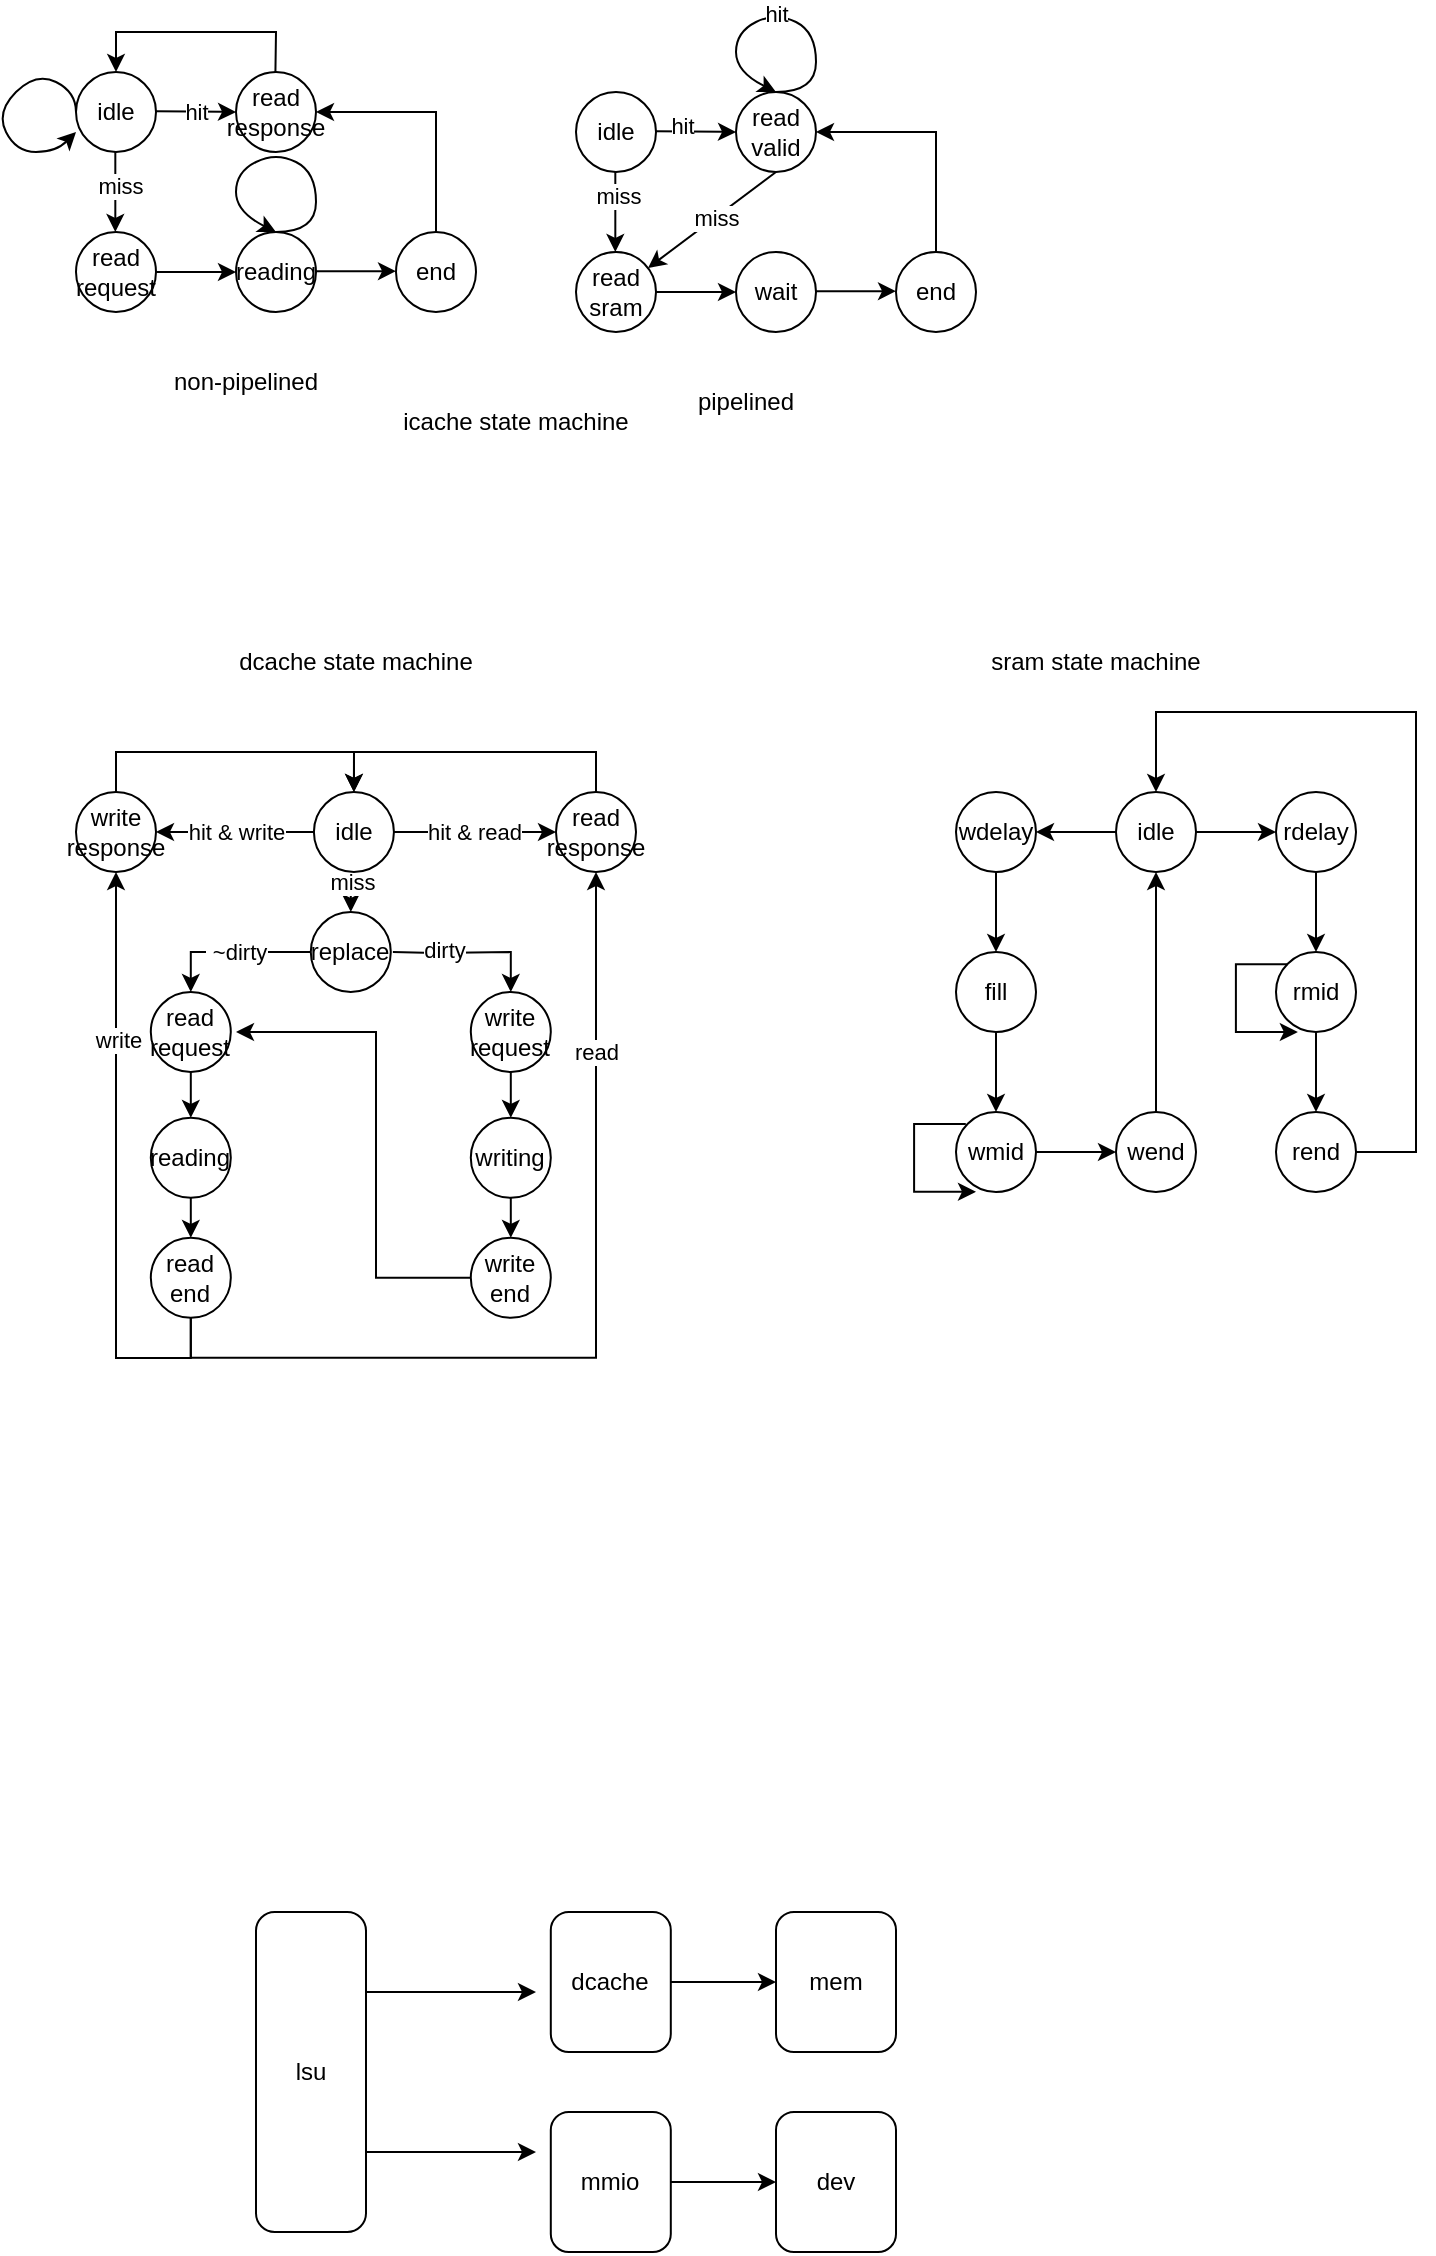 <mxfile version="22.1.5" type="github">
  <diagram name="Page-1" id="6IvI2dqGOkwv_t9zODMt">
    <mxGraphModel dx="1903" dy="867" grid="1" gridSize="10" guides="1" tooltips="0" connect="1" arrows="1" fold="1" page="1" pageScale="1" pageWidth="827" pageHeight="1169" math="0" shadow="0">
      <root>
        <mxCell id="0" />
        <mxCell id="1" parent="0" />
        <mxCell id="MyRoPme_2_f_XvVONNtD-1" value="idle" style="ellipse;whiteSpace=wrap;html=1;aspect=fixed;" parent="1" vertex="1">
          <mxGeometry x="120" y="160" width="40" height="40" as="geometry" />
        </mxCell>
        <mxCell id="MyRoPme_2_f_XvVONNtD-4" value="read response" style="ellipse;whiteSpace=wrap;html=1;aspect=fixed;" parent="1" vertex="1">
          <mxGeometry x="200" y="160" width="40" height="40" as="geometry" />
        </mxCell>
        <mxCell id="MyRoPme_2_f_XvVONNtD-5" value="read request" style="ellipse;whiteSpace=wrap;html=1;aspect=fixed;" parent="1" vertex="1">
          <mxGeometry x="120" y="240" width="40" height="40" as="geometry" />
        </mxCell>
        <mxCell id="MyRoPme_2_f_XvVONNtD-6" value="reading" style="ellipse;whiteSpace=wrap;html=1;aspect=fixed;" parent="1" vertex="1">
          <mxGeometry x="200" y="240" width="40" height="40" as="geometry" />
        </mxCell>
        <mxCell id="MyRoPme_2_f_XvVONNtD-7" value="end" style="ellipse;whiteSpace=wrap;html=1;aspect=fixed;" parent="1" vertex="1">
          <mxGeometry x="280" y="240" width="40" height="40" as="geometry" />
        </mxCell>
        <mxCell id="MyRoPme_2_f_XvVONNtD-8" value="" style="edgeStyle=none;orthogonalLoop=1;jettySize=auto;html=1;rounded=0;entryX=0;entryY=0.5;entryDx=0;entryDy=0;" parent="1" target="MyRoPme_2_f_XvVONNtD-4" edge="1">
          <mxGeometry width="80" relative="1" as="geometry">
            <mxPoint x="160" y="179.58" as="sourcePoint" />
            <mxPoint x="180" y="180" as="targetPoint" />
            <Array as="points" />
          </mxGeometry>
        </mxCell>
        <mxCell id="MyRoPme_2_f_XvVONNtD-33" value="hit" style="edgeLabel;html=1;align=center;verticalAlign=middle;resizable=0;points=[];" parent="MyRoPme_2_f_XvVONNtD-8" vertex="1" connectable="0">
          <mxGeometry x="0.228" relative="1" as="geometry">
            <mxPoint x="-5" as="offset" />
          </mxGeometry>
        </mxCell>
        <mxCell id="MyRoPme_2_f_XvVONNtD-15" value="" style="edgeStyle=none;orthogonalLoop=1;jettySize=auto;html=1;rounded=0;entryX=0.5;entryY=0;entryDx=0;entryDy=0;" parent="1" target="MyRoPme_2_f_XvVONNtD-1" edge="1">
          <mxGeometry width="80" relative="1" as="geometry">
            <mxPoint x="219.71" y="160" as="sourcePoint" />
            <mxPoint x="110" y="140" as="targetPoint" />
            <Array as="points">
              <mxPoint x="220" y="140" />
              <mxPoint x="140" y="140" />
            </Array>
          </mxGeometry>
        </mxCell>
        <mxCell id="MyRoPme_2_f_XvVONNtD-16" value="" style="endArrow=classic;html=1;rounded=0;" parent="1" edge="1">
          <mxGeometry width="50" height="50" relative="1" as="geometry">
            <mxPoint x="139.66" y="200" as="sourcePoint" />
            <mxPoint x="139.66" y="240" as="targetPoint" />
          </mxGeometry>
        </mxCell>
        <mxCell id="MyRoPme_2_f_XvVONNtD-34" value="miss" style="edgeLabel;html=1;align=center;verticalAlign=middle;resizable=0;points=[];" parent="MyRoPme_2_f_XvVONNtD-16" vertex="1" connectable="0">
          <mxGeometry x="-0.15" y="2" relative="1" as="geometry">
            <mxPoint as="offset" />
          </mxGeometry>
        </mxCell>
        <mxCell id="MyRoPme_2_f_XvVONNtD-17" value="" style="endArrow=classic;html=1;rounded=0;entryX=0;entryY=0.5;entryDx=0;entryDy=0;" parent="1" target="MyRoPme_2_f_XvVONNtD-6" edge="1">
          <mxGeometry width="50" height="50" relative="1" as="geometry">
            <mxPoint x="160" y="260" as="sourcePoint" />
            <mxPoint x="210.34" y="270" as="targetPoint" />
          </mxGeometry>
        </mxCell>
        <mxCell id="MyRoPme_2_f_XvVONNtD-18" value="" style="endArrow=classic;html=1;rounded=0;entryX=0;entryY=0.5;entryDx=0;entryDy=0;" parent="1" edge="1">
          <mxGeometry width="50" height="50" relative="1" as="geometry">
            <mxPoint x="240" y="259.58" as="sourcePoint" />
            <mxPoint x="280" y="259.58" as="targetPoint" />
          </mxGeometry>
        </mxCell>
        <mxCell id="MyRoPme_2_f_XvVONNtD-19" value="" style="endArrow=classic;html=1;rounded=0;exitX=0.5;exitY=0;exitDx=0;exitDy=0;entryX=1;entryY=0.5;entryDx=0;entryDy=0;" parent="1" source="MyRoPme_2_f_XvVONNtD-7" target="MyRoPme_2_f_XvVONNtD-4" edge="1">
          <mxGeometry width="50" height="50" relative="1" as="geometry">
            <mxPoint x="290" y="210" as="sourcePoint" />
            <mxPoint x="340" y="160" as="targetPoint" />
            <Array as="points">
              <mxPoint x="300" y="180" />
            </Array>
          </mxGeometry>
        </mxCell>
        <mxCell id="MyRoPme_2_f_XvVONNtD-20" value="non-pipelined" style="text;strokeColor=none;align=center;fillColor=none;html=1;verticalAlign=middle;whiteSpace=wrap;rounded=0;" parent="1" vertex="1">
          <mxGeometry x="150" y="300" width="110" height="30" as="geometry" />
        </mxCell>
        <mxCell id="MyRoPme_2_f_XvVONNtD-21" value="idle" style="ellipse;whiteSpace=wrap;html=1;aspect=fixed;" parent="1" vertex="1">
          <mxGeometry x="370" y="170" width="40" height="40" as="geometry" />
        </mxCell>
        <mxCell id="MyRoPme_2_f_XvVONNtD-22" value="read valid" style="ellipse;whiteSpace=wrap;html=1;aspect=fixed;" parent="1" vertex="1">
          <mxGeometry x="450" y="170" width="40" height="40" as="geometry" />
        </mxCell>
        <mxCell id="MyRoPme_2_f_XvVONNtD-23" value="read sram" style="ellipse;whiteSpace=wrap;html=1;aspect=fixed;" parent="1" vertex="1">
          <mxGeometry x="370" y="250" width="40" height="40" as="geometry" />
        </mxCell>
        <mxCell id="MyRoPme_2_f_XvVONNtD-24" value="wait" style="ellipse;whiteSpace=wrap;html=1;aspect=fixed;" parent="1" vertex="1">
          <mxGeometry x="450" y="250" width="40" height="40" as="geometry" />
        </mxCell>
        <mxCell id="MyRoPme_2_f_XvVONNtD-25" value="end" style="ellipse;whiteSpace=wrap;html=1;aspect=fixed;" parent="1" vertex="1">
          <mxGeometry x="530" y="250" width="40" height="40" as="geometry" />
        </mxCell>
        <mxCell id="MyRoPme_2_f_XvVONNtD-26" value="" style="edgeStyle=none;orthogonalLoop=1;jettySize=auto;html=1;rounded=0;entryX=0;entryY=0.5;entryDx=0;entryDy=0;" parent="1" target="MyRoPme_2_f_XvVONNtD-22" edge="1">
          <mxGeometry width="80" relative="1" as="geometry">
            <mxPoint x="410" y="189.58" as="sourcePoint" />
            <mxPoint x="430" y="190" as="targetPoint" />
            <Array as="points" />
          </mxGeometry>
        </mxCell>
        <mxCell id="MyRoPme_2_f_XvVONNtD-37" value="hit" style="edgeLabel;html=1;align=center;verticalAlign=middle;resizable=0;points=[];" parent="MyRoPme_2_f_XvVONNtD-26" vertex="1" connectable="0">
          <mxGeometry x="-0.35" y="3" relative="1" as="geometry">
            <mxPoint as="offset" />
          </mxGeometry>
        </mxCell>
        <mxCell id="MyRoPme_2_f_XvVONNtD-28" value="" style="endArrow=classic;html=1;rounded=0;" parent="1" edge="1">
          <mxGeometry width="50" height="50" relative="1" as="geometry">
            <mxPoint x="389.66" y="210" as="sourcePoint" />
            <mxPoint x="389.66" y="250" as="targetPoint" />
          </mxGeometry>
        </mxCell>
        <mxCell id="MyRoPme_2_f_XvVONNtD-38" value="miss" style="edgeLabel;html=1;align=center;verticalAlign=middle;resizable=0;points=[];" parent="MyRoPme_2_f_XvVONNtD-28" vertex="1" connectable="0">
          <mxGeometry x="-0.395" y="1" relative="1" as="geometry">
            <mxPoint as="offset" />
          </mxGeometry>
        </mxCell>
        <mxCell id="MyRoPme_2_f_XvVONNtD-29" value="" style="endArrow=classic;html=1;rounded=0;entryX=0;entryY=0.5;entryDx=0;entryDy=0;" parent="1" target="MyRoPme_2_f_XvVONNtD-24" edge="1">
          <mxGeometry width="50" height="50" relative="1" as="geometry">
            <mxPoint x="410" y="270" as="sourcePoint" />
            <mxPoint x="460.34" y="280" as="targetPoint" />
          </mxGeometry>
        </mxCell>
        <mxCell id="MyRoPme_2_f_XvVONNtD-30" value="" style="endArrow=classic;html=1;rounded=0;entryX=0;entryY=0.5;entryDx=0;entryDy=0;" parent="1" edge="1">
          <mxGeometry width="50" height="50" relative="1" as="geometry">
            <mxPoint x="490" y="269.58" as="sourcePoint" />
            <mxPoint x="530" y="269.58" as="targetPoint" />
          </mxGeometry>
        </mxCell>
        <mxCell id="MyRoPme_2_f_XvVONNtD-31" value="" style="endArrow=classic;html=1;rounded=0;exitX=0.5;exitY=0;exitDx=0;exitDy=0;entryX=1;entryY=0.5;entryDx=0;entryDy=0;" parent="1" source="MyRoPme_2_f_XvVONNtD-25" target="MyRoPme_2_f_XvVONNtD-22" edge="1">
          <mxGeometry width="50" height="50" relative="1" as="geometry">
            <mxPoint x="540" y="220" as="sourcePoint" />
            <mxPoint x="590" y="170" as="targetPoint" />
            <Array as="points">
              <mxPoint x="550" y="190" />
            </Array>
          </mxGeometry>
        </mxCell>
        <mxCell id="MyRoPme_2_f_XvVONNtD-32" value="pipelined" style="text;strokeColor=none;align=center;fillColor=none;html=1;verticalAlign=middle;whiteSpace=wrap;rounded=0;" parent="1" vertex="1">
          <mxGeometry x="400" y="310" width="110" height="30" as="geometry" />
        </mxCell>
        <mxCell id="MyRoPme_2_f_XvVONNtD-40" value="" style="endArrow=classic;html=1;rounded=0;exitX=0.5;exitY=1;exitDx=0;exitDy=0;" parent="1" source="MyRoPme_2_f_XvVONNtD-22" target="MyRoPme_2_f_XvVONNtD-23" edge="1">
          <mxGeometry width="50" height="50" relative="1" as="geometry">
            <mxPoint x="490" y="250" as="sourcePoint" />
            <mxPoint x="540" y="200" as="targetPoint" />
          </mxGeometry>
        </mxCell>
        <mxCell id="MyRoPme_2_f_XvVONNtD-41" value="miss" style="edgeLabel;html=1;align=center;verticalAlign=middle;resizable=0;points=[];" parent="MyRoPme_2_f_XvVONNtD-40" vertex="1" connectable="0">
          <mxGeometry x="-0.059" relative="1" as="geometry">
            <mxPoint as="offset" />
          </mxGeometry>
        </mxCell>
        <mxCell id="MyRoPme_2_f_XvVONNtD-44" value="" style="curved=1;endArrow=classic;html=1;rounded=0;exitX=0.5;exitY=0;exitDx=0;exitDy=0;" parent="1" source="MyRoPme_2_f_XvVONNtD-22" edge="1">
          <mxGeometry width="50" height="50" relative="1" as="geometry">
            <mxPoint x="490" y="150" as="sourcePoint" />
            <mxPoint x="470" y="170" as="targetPoint" />
            <Array as="points">
              <mxPoint x="490" y="170" />
              <mxPoint x="490" y="140" />
              <mxPoint x="470" y="130" />
              <mxPoint x="450" y="140" />
              <mxPoint x="450" y="160" />
            </Array>
          </mxGeometry>
        </mxCell>
        <mxCell id="MyRoPme_2_f_XvVONNtD-45" value="hit" style="edgeLabel;html=1;align=center;verticalAlign=middle;resizable=0;points=[];" parent="MyRoPme_2_f_XvVONNtD-44" vertex="1" connectable="0">
          <mxGeometry x="-0.025" y="-2" relative="1" as="geometry">
            <mxPoint x="-6" as="offset" />
          </mxGeometry>
        </mxCell>
        <mxCell id="UGOrZECpqcDOys5kGGSI-1" value="icache state machine" style="text;strokeColor=none;align=center;fillColor=none;html=1;verticalAlign=middle;whiteSpace=wrap;rounded=0;" parent="1" vertex="1">
          <mxGeometry x="280" y="320" width="120" height="30" as="geometry" />
        </mxCell>
        <mxCell id="UGOrZECpqcDOys5kGGSI-2" value="" style="curved=1;endArrow=classic;html=1;rounded=0;exitX=0;exitY=0.5;exitDx=0;exitDy=0;" parent="1" source="MyRoPme_2_f_XvVONNtD-1" edge="1">
          <mxGeometry width="50" height="50" relative="1" as="geometry">
            <mxPoint x="110" y="170" as="sourcePoint" />
            <mxPoint x="120" y="190" as="targetPoint" />
            <Array as="points">
              <mxPoint x="120" y="170" />
              <mxPoint x="100" y="160" />
              <mxPoint x="80" y="180" />
              <mxPoint x="90" y="200" />
              <mxPoint x="110" y="200" />
            </Array>
          </mxGeometry>
        </mxCell>
        <mxCell id="UGOrZECpqcDOys5kGGSI-4" value="" style="curved=1;endArrow=classic;html=1;rounded=0;exitX=0.5;exitY=0;exitDx=0;exitDy=0;" parent="1" edge="1">
          <mxGeometry width="50" height="50" relative="1" as="geometry">
            <mxPoint x="220" y="240" as="sourcePoint" />
            <mxPoint x="220" y="240" as="targetPoint" />
            <Array as="points">
              <mxPoint x="240" y="240" />
              <mxPoint x="240" y="210" />
              <mxPoint x="220" y="200" />
              <mxPoint x="200" y="210" />
              <mxPoint x="200" y="230" />
            </Array>
          </mxGeometry>
        </mxCell>
        <mxCell id="UGOrZECpqcDOys5kGGSI-6" value="dcache state machine" style="text;strokeColor=none;align=center;fillColor=none;html=1;verticalAlign=middle;whiteSpace=wrap;rounded=0;" parent="1" vertex="1">
          <mxGeometry x="125" y="440" width="270" height="30" as="geometry" />
        </mxCell>
        <mxCell id="-nldkKf92ze91jBVlkhs-7" style="edgeStyle=orthogonalEdgeStyle;rounded=0;orthogonalLoop=1;jettySize=auto;html=1;exitX=1;exitY=0.5;exitDx=0;exitDy=0;entryX=0;entryY=0.5;entryDx=0;entryDy=0;" parent="1" source="-nldkKf92ze91jBVlkhs-1" target="-nldkKf92ze91jBVlkhs-3" edge="1">
          <mxGeometry relative="1" as="geometry" />
        </mxCell>
        <mxCell id="-nldkKf92ze91jBVlkhs-11" value="hit &amp;amp; read" style="edgeLabel;html=1;align=center;verticalAlign=middle;resizable=0;points=[];" parent="-nldkKf92ze91jBVlkhs-7" vertex="1" connectable="0">
          <mxGeometry x="-0.335" y="2" relative="1" as="geometry">
            <mxPoint x="13" y="2" as="offset" />
          </mxGeometry>
        </mxCell>
        <mxCell id="-nldkKf92ze91jBVlkhs-8" style="edgeStyle=orthogonalEdgeStyle;rounded=0;orthogonalLoop=1;jettySize=auto;html=1;exitX=0;exitY=0.5;exitDx=0;exitDy=0;entryX=1;entryY=0.5;entryDx=0;entryDy=0;" parent="1" source="-nldkKf92ze91jBVlkhs-1" target="-nldkKf92ze91jBVlkhs-4" edge="1">
          <mxGeometry relative="1" as="geometry" />
        </mxCell>
        <mxCell id="-nldkKf92ze91jBVlkhs-12" value="hit &amp;amp; write" style="edgeLabel;html=1;align=center;verticalAlign=middle;resizable=0;points=[];" parent="-nldkKf92ze91jBVlkhs-8" vertex="1" connectable="0">
          <mxGeometry x="0.081" relative="1" as="geometry">
            <mxPoint x="3" as="offset" />
          </mxGeometry>
        </mxCell>
        <mxCell id="-nldkKf92ze91jBVlkhs-23" style="edgeStyle=orthogonalEdgeStyle;rounded=0;orthogonalLoop=1;jettySize=auto;html=1;entryX=0.5;entryY=0;entryDx=0;entryDy=0;" parent="1" target="-nldkKf92ze91jBVlkhs-14" edge="1">
          <mxGeometry relative="1" as="geometry">
            <mxPoint x="278.44" y="600" as="sourcePoint" />
          </mxGeometry>
        </mxCell>
        <mxCell id="dvUM08QcqzhEeXz82Udo-7" value="dirty" style="edgeLabel;html=1;align=center;verticalAlign=middle;resizable=0;points=[];" parent="-nldkKf92ze91jBVlkhs-23" vertex="1" connectable="0">
          <mxGeometry x="-0.351" y="1" relative="1" as="geometry">
            <mxPoint as="offset" />
          </mxGeometry>
        </mxCell>
        <mxCell id="19uxJdZk9k-Svi6aBThw-1" style="edgeStyle=orthogonalEdgeStyle;rounded=0;orthogonalLoop=1;jettySize=auto;html=1;exitX=0;exitY=0.5;exitDx=0;exitDy=0;entryX=0.5;entryY=0;entryDx=0;entryDy=0;" parent="1" source="dvUM08QcqzhEeXz82Udo-1" target="-nldkKf92ze91jBVlkhs-13" edge="1">
          <mxGeometry relative="1" as="geometry" />
        </mxCell>
        <mxCell id="19uxJdZk9k-Svi6aBThw-2" value="&amp;nbsp;~dirty" style="edgeLabel;html=1;align=center;verticalAlign=middle;resizable=0;points=[];" parent="19uxJdZk9k-Svi6aBThw-1" vertex="1" connectable="0">
          <mxGeometry x="-0.05" relative="1" as="geometry">
            <mxPoint as="offset" />
          </mxGeometry>
        </mxCell>
        <mxCell id="dvUM08QcqzhEeXz82Udo-4" style="edgeStyle=orthogonalEdgeStyle;rounded=0;orthogonalLoop=1;jettySize=auto;html=1;exitX=0.5;exitY=1;exitDx=0;exitDy=0;entryX=0.5;entryY=0;entryDx=0;entryDy=0;" parent="1" source="-nldkKf92ze91jBVlkhs-1" target="dvUM08QcqzhEeXz82Udo-1" edge="1">
          <mxGeometry relative="1" as="geometry" />
        </mxCell>
        <mxCell id="dvUM08QcqzhEeXz82Udo-6" value="miss" style="edgeLabel;html=1;align=center;verticalAlign=middle;resizable=0;points=[];" parent="dvUM08QcqzhEeXz82Udo-4" vertex="1" connectable="0">
          <mxGeometry x="-0.376" y="1" relative="1" as="geometry">
            <mxPoint x="-1" as="offset" />
          </mxGeometry>
        </mxCell>
        <mxCell id="-nldkKf92ze91jBVlkhs-1" value="idle" style="ellipse;whiteSpace=wrap;html=1;aspect=fixed;" parent="1" vertex="1">
          <mxGeometry x="238.96" y="520" width="40" height="40" as="geometry" />
        </mxCell>
        <mxCell id="-nldkKf92ze91jBVlkhs-9" style="edgeStyle=orthogonalEdgeStyle;rounded=0;orthogonalLoop=1;jettySize=auto;html=1;exitX=0.5;exitY=0;exitDx=0;exitDy=0;entryX=0.5;entryY=0;entryDx=0;entryDy=0;" parent="1" source="-nldkKf92ze91jBVlkhs-3" target="-nldkKf92ze91jBVlkhs-1" edge="1">
          <mxGeometry relative="1" as="geometry" />
        </mxCell>
        <mxCell id="-nldkKf92ze91jBVlkhs-3" value="read&lt;br&gt;response" style="ellipse;whiteSpace=wrap;html=1;aspect=fixed;" parent="1" vertex="1">
          <mxGeometry x="360" y="520" width="40" height="40" as="geometry" />
        </mxCell>
        <mxCell id="-nldkKf92ze91jBVlkhs-10" style="edgeStyle=orthogonalEdgeStyle;rounded=0;orthogonalLoop=1;jettySize=auto;html=1;exitX=0.5;exitY=0;exitDx=0;exitDy=0;entryX=0.5;entryY=0;entryDx=0;entryDy=0;" parent="1" source="-nldkKf92ze91jBVlkhs-4" target="-nldkKf92ze91jBVlkhs-1" edge="1">
          <mxGeometry relative="1" as="geometry" />
        </mxCell>
        <mxCell id="-nldkKf92ze91jBVlkhs-4" value="write&lt;br&gt;response" style="ellipse;whiteSpace=wrap;html=1;aspect=fixed;" parent="1" vertex="1">
          <mxGeometry x="120" y="520" width="40" height="40" as="geometry" />
        </mxCell>
        <mxCell id="19uxJdZk9k-Svi6aBThw-4" style="edgeStyle=orthogonalEdgeStyle;rounded=0;orthogonalLoop=1;jettySize=auto;html=1;exitX=0.5;exitY=1;exitDx=0;exitDy=0;entryX=0.5;entryY=0;entryDx=0;entryDy=0;" parent="1" source="-nldkKf92ze91jBVlkhs-13" target="-nldkKf92ze91jBVlkhs-15" edge="1">
          <mxGeometry relative="1" as="geometry" />
        </mxCell>
        <mxCell id="-nldkKf92ze91jBVlkhs-13" value="read&lt;br&gt;request" style="ellipse;whiteSpace=wrap;html=1;aspect=fixed;" parent="1" vertex="1">
          <mxGeometry x="157.4" y="620" width="40" height="40" as="geometry" />
        </mxCell>
        <mxCell id="-nldkKf92ze91jBVlkhs-25" style="edgeStyle=orthogonalEdgeStyle;rounded=0;orthogonalLoop=1;jettySize=auto;html=1;exitX=0.5;exitY=1;exitDx=0;exitDy=0;entryX=0.5;entryY=0;entryDx=0;entryDy=0;" parent="1" source="-nldkKf92ze91jBVlkhs-14" target="-nldkKf92ze91jBVlkhs-16" edge="1">
          <mxGeometry relative="1" as="geometry" />
        </mxCell>
        <mxCell id="-nldkKf92ze91jBVlkhs-14" value="write&lt;br&gt;request" style="ellipse;whiteSpace=wrap;html=1;aspect=fixed;" parent="1" vertex="1">
          <mxGeometry x="317.4" y="620" width="40" height="40" as="geometry" />
        </mxCell>
        <mxCell id="dvUM08QcqzhEeXz82Udo-9" style="edgeStyle=orthogonalEdgeStyle;rounded=0;orthogonalLoop=1;jettySize=auto;html=1;exitX=0.5;exitY=1;exitDx=0;exitDy=0;entryX=0.5;entryY=0;entryDx=0;entryDy=0;" parent="1" source="-nldkKf92ze91jBVlkhs-15" target="-nldkKf92ze91jBVlkhs-17" edge="1">
          <mxGeometry relative="1" as="geometry" />
        </mxCell>
        <mxCell id="-nldkKf92ze91jBVlkhs-15" value="reading" style="ellipse;whiteSpace=wrap;html=1;aspect=fixed;" parent="1" vertex="1">
          <mxGeometry x="157.4" y="682.93" width="40" height="40" as="geometry" />
        </mxCell>
        <mxCell id="dvUM08QcqzhEeXz82Udo-11" style="edgeStyle=orthogonalEdgeStyle;rounded=0;orthogonalLoop=1;jettySize=auto;html=1;exitX=0.5;exitY=1;exitDx=0;exitDy=0;entryX=0.5;entryY=0;entryDx=0;entryDy=0;" parent="1" source="-nldkKf92ze91jBVlkhs-16" target="dvUM08QcqzhEeXz82Udo-10" edge="1">
          <mxGeometry relative="1" as="geometry" />
        </mxCell>
        <mxCell id="-nldkKf92ze91jBVlkhs-16" value="writing" style="ellipse;whiteSpace=wrap;html=1;aspect=fixed;" parent="1" vertex="1">
          <mxGeometry x="317.4" y="682.93" width="40" height="40" as="geometry" />
        </mxCell>
        <mxCell id="19uxJdZk9k-Svi6aBThw-5" style="edgeStyle=orthogonalEdgeStyle;rounded=0;orthogonalLoop=1;jettySize=auto;html=1;exitX=0.5;exitY=1;exitDx=0;exitDy=0;entryX=0.5;entryY=1;entryDx=0;entryDy=0;" parent="1" source="-nldkKf92ze91jBVlkhs-17" target="-nldkKf92ze91jBVlkhs-4" edge="1">
          <mxGeometry relative="1" as="geometry">
            <Array as="points">
              <mxPoint x="177" y="803" />
              <mxPoint x="140" y="803" />
            </Array>
          </mxGeometry>
        </mxCell>
        <mxCell id="19uxJdZk9k-Svi6aBThw-8" value="write" style="edgeLabel;html=1;align=center;verticalAlign=middle;resizable=0;points=[];" parent="19uxJdZk9k-Svi6aBThw-5" vertex="1" connectable="0">
          <mxGeometry x="0.446" y="-1" relative="1" as="geometry">
            <mxPoint as="offset" />
          </mxGeometry>
        </mxCell>
        <mxCell id="19uxJdZk9k-Svi6aBThw-6" style="edgeStyle=orthogonalEdgeStyle;rounded=0;orthogonalLoop=1;jettySize=auto;html=1;exitX=0.5;exitY=1;exitDx=0;exitDy=0;entryX=0.5;entryY=1;entryDx=0;entryDy=0;" parent="1" source="-nldkKf92ze91jBVlkhs-17" target="-nldkKf92ze91jBVlkhs-3" edge="1">
          <mxGeometry relative="1" as="geometry" />
        </mxCell>
        <mxCell id="19uxJdZk9k-Svi6aBThw-9" value="read" style="edgeLabel;html=1;align=center;verticalAlign=middle;resizable=0;points=[];" parent="19uxJdZk9k-Svi6aBThw-6" vertex="1" connectable="0">
          <mxGeometry x="0.472" y="1" relative="1" as="geometry">
            <mxPoint x="1" y="-33" as="offset" />
          </mxGeometry>
        </mxCell>
        <mxCell id="-nldkKf92ze91jBVlkhs-17" value="read&lt;br&gt;end" style="ellipse;whiteSpace=wrap;html=1;aspect=fixed;" parent="1" vertex="1">
          <mxGeometry x="157.4" y="742.93" width="40" height="40" as="geometry" />
        </mxCell>
        <mxCell id="dvUM08QcqzhEeXz82Udo-1" value="replace" style="ellipse;whiteSpace=wrap;html=1;aspect=fixed;" parent="1" vertex="1">
          <mxGeometry x="237.4" y="580" width="40" height="40" as="geometry" />
        </mxCell>
        <mxCell id="dvUM08QcqzhEeXz82Udo-12" style="edgeStyle=orthogonalEdgeStyle;rounded=0;orthogonalLoop=1;jettySize=auto;html=1;exitX=0;exitY=0.5;exitDx=0;exitDy=0;" parent="1" source="dvUM08QcqzhEeXz82Udo-10" edge="1">
          <mxGeometry relative="1" as="geometry">
            <mxPoint x="200" y="640" as="targetPoint" />
            <Array as="points">
              <mxPoint x="270" y="763" />
              <mxPoint x="270" y="640" />
            </Array>
          </mxGeometry>
        </mxCell>
        <mxCell id="dvUM08QcqzhEeXz82Udo-10" value="write&lt;br&gt;end" style="ellipse;whiteSpace=wrap;html=1;aspect=fixed;" parent="1" vertex="1">
          <mxGeometry x="317.4" y="742.93" width="40" height="40" as="geometry" />
        </mxCell>
        <mxCell id="dvUM08QcqzhEeXz82Udo-13" value="sram state machine" style="text;strokeColor=none;align=center;fillColor=none;html=1;verticalAlign=middle;whiteSpace=wrap;rounded=0;" parent="1" vertex="1">
          <mxGeometry x="560" y="440" width="140" height="30" as="geometry" />
        </mxCell>
        <mxCell id="dvUM08QcqzhEeXz82Udo-22" style="edgeStyle=orthogonalEdgeStyle;rounded=0;orthogonalLoop=1;jettySize=auto;html=1;exitX=1;exitY=0.5;exitDx=0;exitDy=0;entryX=0;entryY=0.5;entryDx=0;entryDy=0;" parent="1" source="dvUM08QcqzhEeXz82Udo-14" target="dvUM08QcqzhEeXz82Udo-15" edge="1">
          <mxGeometry relative="1" as="geometry" />
        </mxCell>
        <mxCell id="dvUM08QcqzhEeXz82Udo-26" style="edgeStyle=orthogonalEdgeStyle;rounded=0;orthogonalLoop=1;jettySize=auto;html=1;exitX=0;exitY=0.5;exitDx=0;exitDy=0;entryX=1;entryY=0.5;entryDx=0;entryDy=0;" parent="1" source="dvUM08QcqzhEeXz82Udo-14" target="dvUM08QcqzhEeXz82Udo-16" edge="1">
          <mxGeometry relative="1" as="geometry" />
        </mxCell>
        <mxCell id="dvUM08QcqzhEeXz82Udo-14" value="idle" style="ellipse;whiteSpace=wrap;html=1;aspect=fixed;" parent="1" vertex="1">
          <mxGeometry x="640" y="520" width="40" height="40" as="geometry" />
        </mxCell>
        <mxCell id="dvUM08QcqzhEeXz82Udo-23" style="edgeStyle=orthogonalEdgeStyle;rounded=0;orthogonalLoop=1;jettySize=auto;html=1;exitX=0.5;exitY=1;exitDx=0;exitDy=0;entryX=0.5;entryY=0;entryDx=0;entryDy=0;" parent="1" source="dvUM08QcqzhEeXz82Udo-15" target="dvUM08QcqzhEeXz82Udo-18" edge="1">
          <mxGeometry relative="1" as="geometry" />
        </mxCell>
        <mxCell id="dvUM08QcqzhEeXz82Udo-15" value="rdelay" style="ellipse;whiteSpace=wrap;html=1;aspect=fixed;" parent="1" vertex="1">
          <mxGeometry x="720" y="520" width="40" height="40" as="geometry" />
        </mxCell>
        <mxCell id="dvUM08QcqzhEeXz82Udo-27" style="edgeStyle=orthogonalEdgeStyle;rounded=0;orthogonalLoop=1;jettySize=auto;html=1;exitX=0.5;exitY=1;exitDx=0;exitDy=0;entryX=0.5;entryY=0;entryDx=0;entryDy=0;" parent="1" source="dvUM08QcqzhEeXz82Udo-16" target="dvUM08QcqzhEeXz82Udo-17" edge="1">
          <mxGeometry relative="1" as="geometry" />
        </mxCell>
        <mxCell id="dvUM08QcqzhEeXz82Udo-16" value="wdelay" style="ellipse;whiteSpace=wrap;html=1;aspect=fixed;" parent="1" vertex="1">
          <mxGeometry x="560" y="520" width="40" height="40" as="geometry" />
        </mxCell>
        <mxCell id="dvUM08QcqzhEeXz82Udo-28" style="edgeStyle=orthogonalEdgeStyle;rounded=0;orthogonalLoop=1;jettySize=auto;html=1;exitX=0.5;exitY=1;exitDx=0;exitDy=0;entryX=0.5;entryY=0;entryDx=0;entryDy=0;" parent="1" source="dvUM08QcqzhEeXz82Udo-17" target="dvUM08QcqzhEeXz82Udo-20" edge="1">
          <mxGeometry relative="1" as="geometry" />
        </mxCell>
        <mxCell id="dvUM08QcqzhEeXz82Udo-17" value="fill" style="ellipse;whiteSpace=wrap;html=1;aspect=fixed;" parent="1" vertex="1">
          <mxGeometry x="560" y="600" width="40" height="40" as="geometry" />
        </mxCell>
        <mxCell id="dvUM08QcqzhEeXz82Udo-24" style="edgeStyle=orthogonalEdgeStyle;rounded=0;orthogonalLoop=1;jettySize=auto;html=1;exitX=0.5;exitY=1;exitDx=0;exitDy=0;entryX=0.5;entryY=0;entryDx=0;entryDy=0;" parent="1" source="dvUM08QcqzhEeXz82Udo-18" target="dvUM08QcqzhEeXz82Udo-19" edge="1">
          <mxGeometry relative="1" as="geometry" />
        </mxCell>
        <mxCell id="dvUM08QcqzhEeXz82Udo-18" value="rmid" style="ellipse;whiteSpace=wrap;html=1;aspect=fixed;" parent="1" vertex="1">
          <mxGeometry x="720" y="600" width="40" height="40" as="geometry" />
        </mxCell>
        <mxCell id="dvUM08QcqzhEeXz82Udo-25" style="edgeStyle=orthogonalEdgeStyle;rounded=0;orthogonalLoop=1;jettySize=auto;html=1;exitX=1;exitY=0.5;exitDx=0;exitDy=0;entryX=0.5;entryY=0;entryDx=0;entryDy=0;" parent="1" source="dvUM08QcqzhEeXz82Udo-19" target="dvUM08QcqzhEeXz82Udo-14" edge="1">
          <mxGeometry relative="1" as="geometry">
            <mxPoint x="780" y="480" as="targetPoint" />
            <Array as="points">
              <mxPoint x="790" y="700" />
              <mxPoint x="790" y="480" />
              <mxPoint x="660" y="480" />
            </Array>
          </mxGeometry>
        </mxCell>
        <mxCell id="dvUM08QcqzhEeXz82Udo-19" value="rend" style="ellipse;whiteSpace=wrap;html=1;aspect=fixed;" parent="1" vertex="1">
          <mxGeometry x="720" y="680" width="40" height="40" as="geometry" />
        </mxCell>
        <mxCell id="dvUM08QcqzhEeXz82Udo-29" style="edgeStyle=orthogonalEdgeStyle;rounded=0;orthogonalLoop=1;jettySize=auto;html=1;exitX=1;exitY=0.5;exitDx=0;exitDy=0;entryX=0;entryY=0.5;entryDx=0;entryDy=0;" parent="1" source="dvUM08QcqzhEeXz82Udo-20" target="dvUM08QcqzhEeXz82Udo-21" edge="1">
          <mxGeometry relative="1" as="geometry" />
        </mxCell>
        <mxCell id="dvUM08QcqzhEeXz82Udo-34" style="edgeStyle=orthogonalEdgeStyle;rounded=0;orthogonalLoop=1;jettySize=auto;html=1;exitX=0;exitY=0;exitDx=0;exitDy=0;entryX=0.274;entryY=0.993;entryDx=0;entryDy=0;entryPerimeter=0;" parent="1" edge="1">
          <mxGeometry relative="1" as="geometry">
            <mxPoint x="730.93" y="640" as="targetPoint" />
            <mxPoint x="725.828" y="606.138" as="sourcePoint" />
            <Array as="points">
              <mxPoint x="699.97" y="606.28" />
              <mxPoint x="699.97" y="640.28" />
            </Array>
          </mxGeometry>
        </mxCell>
        <mxCell id="dvUM08QcqzhEeXz82Udo-20" value="wmid" style="ellipse;whiteSpace=wrap;html=1;aspect=fixed;" parent="1" vertex="1">
          <mxGeometry x="560" y="680" width="40" height="40" as="geometry" />
        </mxCell>
        <mxCell id="dvUM08QcqzhEeXz82Udo-30" style="edgeStyle=orthogonalEdgeStyle;rounded=0;orthogonalLoop=1;jettySize=auto;html=1;exitX=0.5;exitY=0;exitDx=0;exitDy=0;entryX=0.5;entryY=1;entryDx=0;entryDy=0;" parent="1" source="dvUM08QcqzhEeXz82Udo-21" target="dvUM08QcqzhEeXz82Udo-14" edge="1">
          <mxGeometry relative="1" as="geometry" />
        </mxCell>
        <mxCell id="dvUM08QcqzhEeXz82Udo-21" value="wend" style="ellipse;whiteSpace=wrap;html=1;aspect=fixed;" parent="1" vertex="1">
          <mxGeometry x="640" y="680" width="40" height="40" as="geometry" />
        </mxCell>
        <mxCell id="dvUM08QcqzhEeXz82Udo-35" style="edgeStyle=orthogonalEdgeStyle;rounded=0;orthogonalLoop=1;jettySize=auto;html=1;exitX=0;exitY=0;exitDx=0;exitDy=0;entryX=0.274;entryY=0.993;entryDx=0;entryDy=0;entryPerimeter=0;" parent="1" edge="1">
          <mxGeometry relative="1" as="geometry">
            <mxPoint x="570" y="719.9" as="targetPoint" />
            <mxPoint x="564.898" y="686.038" as="sourcePoint" />
            <Array as="points">
              <mxPoint x="539.04" y="686.18" />
              <mxPoint x="539.04" y="720.18" />
            </Array>
          </mxGeometry>
        </mxCell>
        <mxCell id="tH4uRqW8a6d6VudSysMQ-9" style="edgeStyle=orthogonalEdgeStyle;rounded=0;orthogonalLoop=1;jettySize=auto;html=1;exitX=1;exitY=0.25;exitDx=0;exitDy=0;" edge="1" parent="1" source="tH4uRqW8a6d6VudSysMQ-1">
          <mxGeometry relative="1" as="geometry">
            <mxPoint x="350" y="1120" as="targetPoint" />
          </mxGeometry>
        </mxCell>
        <mxCell id="tH4uRqW8a6d6VudSysMQ-10" style="edgeStyle=orthogonalEdgeStyle;rounded=0;orthogonalLoop=1;jettySize=auto;html=1;exitX=1;exitY=0.75;exitDx=0;exitDy=0;" edge="1" parent="1" source="tH4uRqW8a6d6VudSysMQ-1">
          <mxGeometry relative="1" as="geometry">
            <mxPoint x="350" y="1200" as="targetPoint" />
          </mxGeometry>
        </mxCell>
        <mxCell id="tH4uRqW8a6d6VudSysMQ-1" value="lsu" style="rounded=1;whiteSpace=wrap;html=1;arcSize=17;" vertex="1" parent="1">
          <mxGeometry x="210" y="1080" width="55" height="160" as="geometry" />
        </mxCell>
        <mxCell id="tH4uRqW8a6d6VudSysMQ-11" style="edgeStyle=orthogonalEdgeStyle;rounded=0;orthogonalLoop=1;jettySize=auto;html=1;exitX=1;exitY=0.5;exitDx=0;exitDy=0;entryX=0;entryY=0.5;entryDx=0;entryDy=0;" edge="1" parent="1" source="tH4uRqW8a6d6VudSysMQ-2" target="tH4uRqW8a6d6VudSysMQ-4">
          <mxGeometry relative="1" as="geometry" />
        </mxCell>
        <mxCell id="tH4uRqW8a6d6VudSysMQ-2" value="dcache" style="rounded=1;whiteSpace=wrap;html=1;" vertex="1" parent="1">
          <mxGeometry x="357.4" y="1080" width="60" height="70" as="geometry" />
        </mxCell>
        <mxCell id="tH4uRqW8a6d6VudSysMQ-12" style="edgeStyle=orthogonalEdgeStyle;rounded=0;orthogonalLoop=1;jettySize=auto;html=1;exitX=1;exitY=0.5;exitDx=0;exitDy=0;entryX=0;entryY=0.5;entryDx=0;entryDy=0;" edge="1" parent="1" source="tH4uRqW8a6d6VudSysMQ-3" target="tH4uRqW8a6d6VudSysMQ-5">
          <mxGeometry relative="1" as="geometry" />
        </mxCell>
        <mxCell id="tH4uRqW8a6d6VudSysMQ-3" value="mmio" style="rounded=1;whiteSpace=wrap;html=1;" vertex="1" parent="1">
          <mxGeometry x="357.4" y="1180" width="60" height="70" as="geometry" />
        </mxCell>
        <mxCell id="tH4uRqW8a6d6VudSysMQ-4" value="mem" style="rounded=1;whiteSpace=wrap;html=1;" vertex="1" parent="1">
          <mxGeometry x="470" y="1080" width="60" height="70" as="geometry" />
        </mxCell>
        <mxCell id="tH4uRqW8a6d6VudSysMQ-5" value="dev" style="rounded=1;whiteSpace=wrap;html=1;" vertex="1" parent="1">
          <mxGeometry x="470" y="1180" width="60" height="70" as="geometry" />
        </mxCell>
      </root>
    </mxGraphModel>
  </diagram>
</mxfile>
